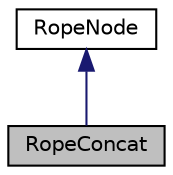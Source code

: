 digraph "RopeConcat"
{
 // LATEX_PDF_SIZE
  bgcolor="transparent";
  edge [fontname="Helvetica",fontsize="10",labelfontname="Helvetica",labelfontsize="10"];
  node [fontname="Helvetica",fontsize="10",shape=record];
  Node1 [label="RopeConcat",height=0.2,width=0.4,color="black", fillcolor="grey75", style="filled", fontcolor="black",tooltip="Represents a concatenation node in a Rope data structure."];
  Node2 -> Node1 [dir="back",color="midnightblue",fontsize="10",style="solid",fontname="Helvetica"];
  Node2 [label="RopeNode",height=0.2,width=0.4,color="black",URL="$classRopeNode.html",tooltip="Abstract base class representing a node in a Rope data structure."];
}
